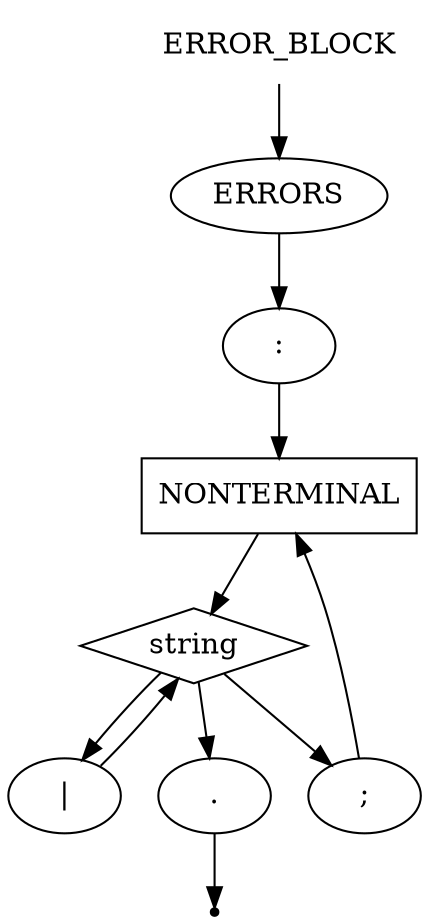 digraph ERROR_BLOCK {
    start [label=ERROR_BLOCK shape=plaintext]
    A [label=ERRORS shape=oval]
    B [label=":" shape=oval]
    C [label=NONTERMINAL shape=box]
    D [label=string shape=diamond]
    E [label="|" shape=oval]
    F [label=";" shape=oval]
    G [label="." shape=oval]
    end [label="" shape=point]
    start -> A
    A -> B
    B -> C
    C -> D
    D -> G
    D -> E
    E -> D
    D -> F
    F -> C
    G -> end
}
